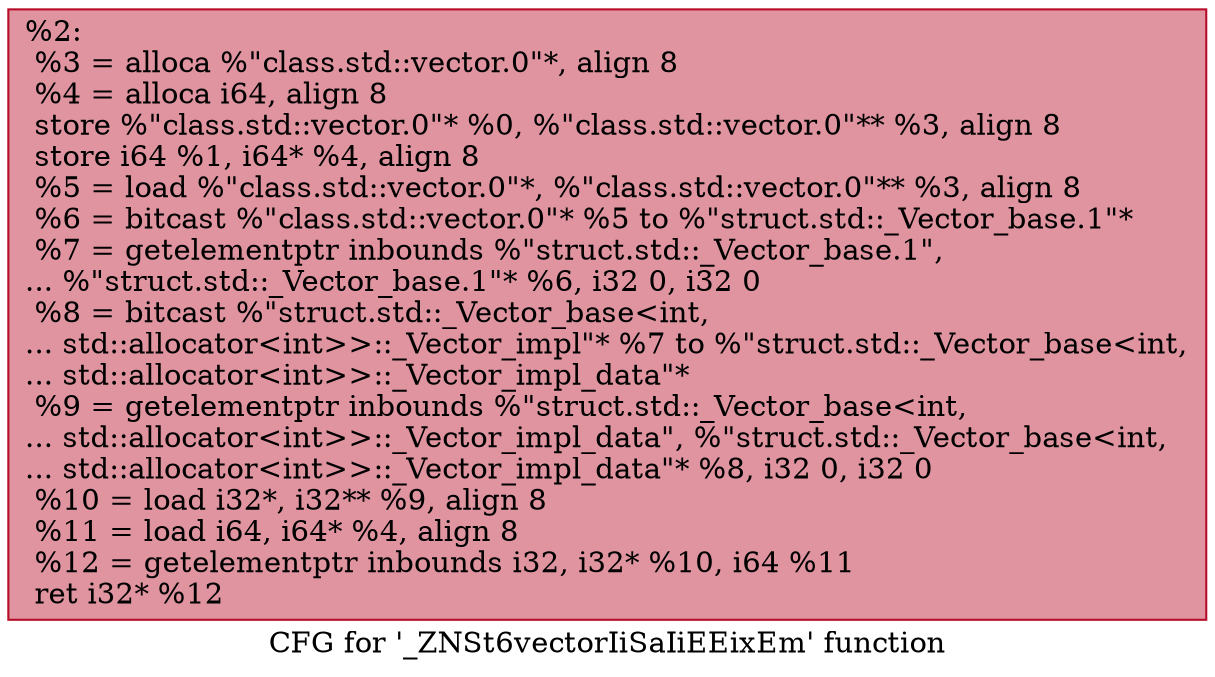 digraph "CFG for '_ZNSt6vectorIiSaIiEEixEm' function" {
	label="CFG for '_ZNSt6vectorIiSaIiEEixEm' function";

	Node0x55a96eea41d0 [shape=record,color="#b70d28ff", style=filled, fillcolor="#b70d2870",label="{%2:\l  %3 = alloca %\"class.std::vector.0\"*, align 8\l  %4 = alloca i64, align 8\l  store %\"class.std::vector.0\"* %0, %\"class.std::vector.0\"** %3, align 8\l  store i64 %1, i64* %4, align 8\l  %5 = load %\"class.std::vector.0\"*, %\"class.std::vector.0\"** %3, align 8\l  %6 = bitcast %\"class.std::vector.0\"* %5 to %\"struct.std::_Vector_base.1\"*\l  %7 = getelementptr inbounds %\"struct.std::_Vector_base.1\",\l... %\"struct.std::_Vector_base.1\"* %6, i32 0, i32 0\l  %8 = bitcast %\"struct.std::_Vector_base\<int,\l... std::allocator\<int\>\>::_Vector_impl\"* %7 to %\"struct.std::_Vector_base\<int,\l... std::allocator\<int\>\>::_Vector_impl_data\"*\l  %9 = getelementptr inbounds %\"struct.std::_Vector_base\<int,\l... std::allocator\<int\>\>::_Vector_impl_data\", %\"struct.std::_Vector_base\<int,\l... std::allocator\<int\>\>::_Vector_impl_data\"* %8, i32 0, i32 0\l  %10 = load i32*, i32** %9, align 8\l  %11 = load i64, i64* %4, align 8\l  %12 = getelementptr inbounds i32, i32* %10, i64 %11\l  ret i32* %12\l}"];
}
